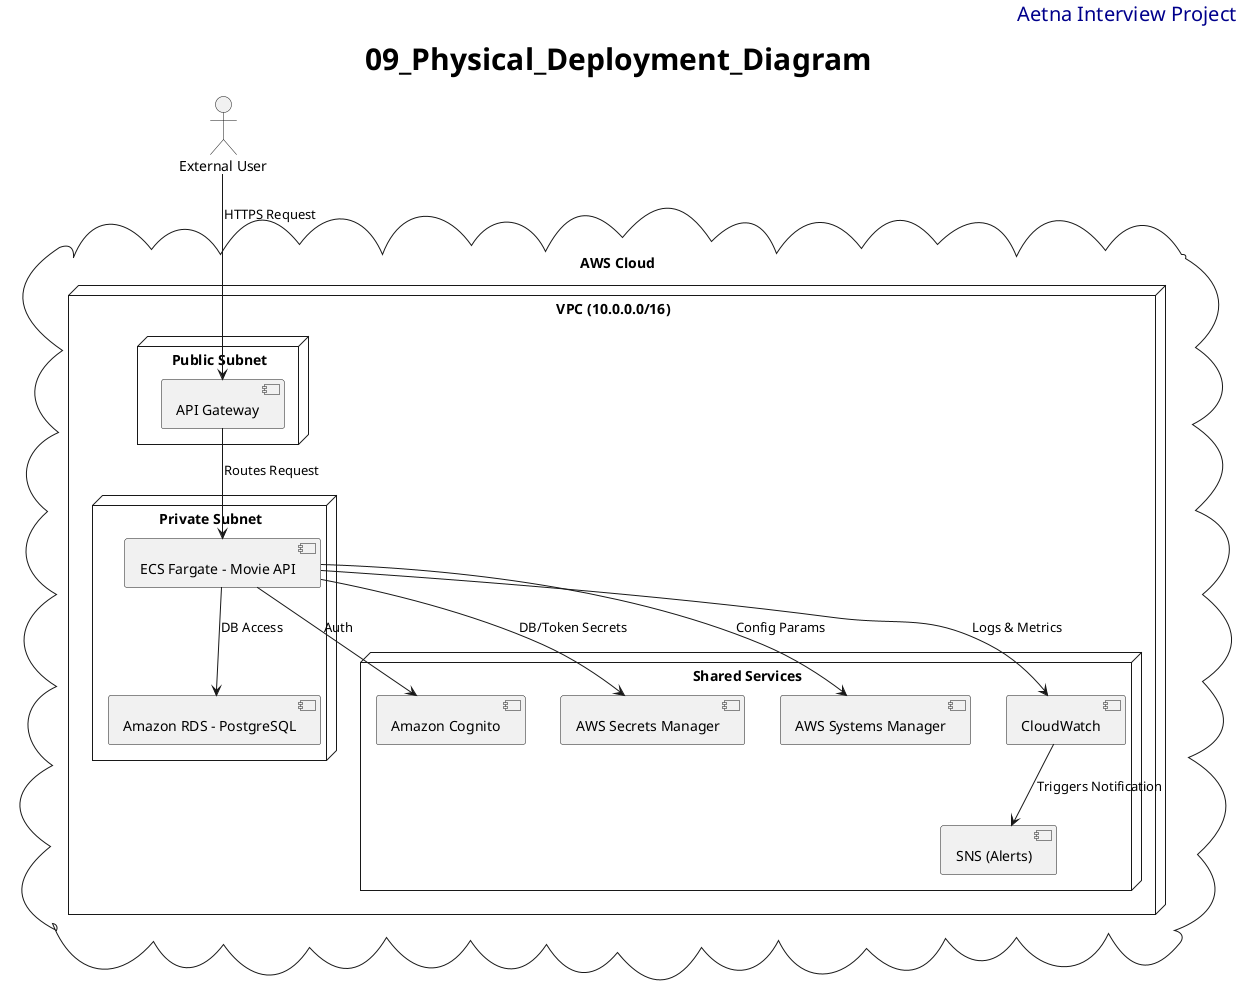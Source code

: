 @startuml 09_Physical_Deployment_Diagram                                                                                                                                                                                                                                                                                                                                                                                                                                                                                                                                                                                                                                                                                                                                                                                                                                                                                                                                                                                                                                                                                                                                                                                                                                                                                                                                                                                                                                                                                                                                                                                                                                                                                                                                                                                                                                                                                                                                                                                                                                                                                                                                                                                                                                                                                                                                                                                                                                                                                                                                                                                                                                                                                                                                                                                                                                                                                                                                                                                                                                                                                                         
' Set the font size and color for the new title
skinparam HeaderFontSize 20
skinparam HeaderFontColor #00008B
header Aetna Interview Project

' Existing title
skinparam titleFontSize 30
title 09_Physical_Deployment_Diagram

' Make the legend/table lighter
skinparam LegendBackgroundColor #F2F2F2  ' light gray
skinparam LegendBorderColor #CCCCCC       ' subtle border

cloud "AWS Cloud" {
    node "VPC (10.0.0.0/16)" {
        node "Public Subnet" {
            [API Gateway]
        }

        node "Private Subnet" {
            [ECS Fargate - Movie API]
            [Amazon RDS - PostgreSQL]
        }

        node "Shared Services" {
            [Amazon Cognito]
            [AWS Secrets Manager]
            [AWS Systems Manager]
            [CloudWatch]
            [SNS (Alerts)]
        }
    }
}

actor "External User" as User

User --> [API Gateway] : HTTPS Request
[API Gateway] --> [ECS Fargate - Movie API] : Routes Request
[ECS Fargate - Movie API] --> [Amazon RDS - PostgreSQL] : DB Access
[ECS Fargate - Movie API] --> [Amazon Cognito] : Auth
[ECS Fargate - Movie API] --> [CloudWatch] : Logs & Metrics
[ECS Fargate - Movie API] --> [AWS Secrets Manager] : DB/Token Secrets
[ECS Fargate - Movie API] --> [AWS Systems Manager] : Config Params
[CloudWatch] --> [SNS (Alerts)] : Triggers Notification

@enduml
